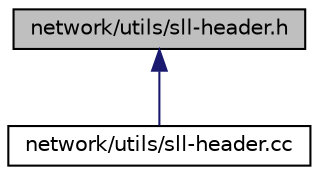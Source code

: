 digraph "network/utils/sll-header.h"
{
  edge [fontname="Helvetica",fontsize="10",labelfontname="Helvetica",labelfontsize="10"];
  node [fontname="Helvetica",fontsize="10",shape=record];
  Node1 [label="network/utils/sll-header.h",height=0.2,width=0.4,color="black", fillcolor="grey75", style="filled", fontcolor="black"];
  Node1 -> Node2 [dir="back",color="midnightblue",fontsize="10",style="solid"];
  Node2 [label="network/utils/sll-header.cc",height=0.2,width=0.4,color="black", fillcolor="white", style="filled",URL="$d4/d72/sll-header_8cc.html"];
}

